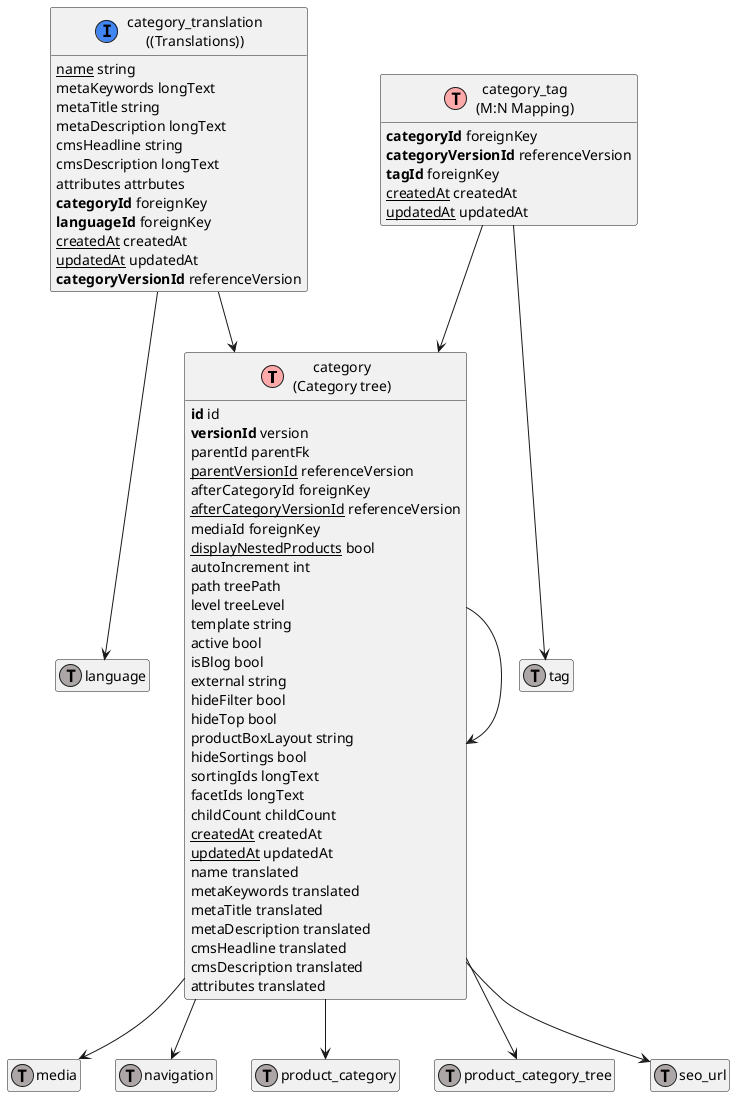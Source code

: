 @startuml
' uncomment the line below if you're using computer with a retina display
' skinparam dpi 300
!define Table(name,desc) class name as "desc" << (T,#FFAAAA) >>
!define ForeignTable(name,desc) class name as "desc" << (T,#ada6a6) >>
!define TranslationTable(name,desc) class name as "desc" << (I,#4286f4) >>
' we use bold for primary key
' green color for unique
' and underscore for not_null
!define primary_key(x) <b>x</b>
!define unique(x) <color:green>x</color>
!define not_null(x) <u>x</u>
' other tags available:
' <i></i>
' <back:COLOR></color>, where color is a color name or html color code
' (#FFAACC)
' see: http://plantuml.com/classes.html#More
hide methods
hide stereotypes
hide empty members
skinparam backgroundColor #FFFFFF

' entities

Table(ShopwareCoreContentCategoryCategoryDefinition, "category\n(Category tree)") {
   primary_key(id) id
   primary_key(versionId) version
   parentId parentFk
   not_null(parentVersionId) referenceVersion
   afterCategoryId foreignKey
   not_null(afterCategoryVersionId) referenceVersion
   mediaId foreignKey
   not_null(displayNestedProducts) bool
   autoIncrement int
   path treePath
   level treeLevel
   template string
   active bool
   isBlog bool
   external string
   hideFilter bool
   hideTop bool
   productBoxLayout string
   hideSortings bool
   sortingIds longText
   facetIds longText
   childCount childCount
   not_null(createdAt) createdAt
   not_null(updatedAt) updatedAt
   name translated
   metaKeywords translated
   metaTitle translated
   metaDescription translated
   cmsHeadline translated
   cmsDescription translated
   attributes translated
}
TranslationTable(ShopwareCoreContentCategoryAggregateCategoryTranslationCategoryTranslationDefinition, "category_translation\n((Translations))") {
   not_null(name) string
   metaKeywords longText
   metaTitle string
   metaDescription longText
   cmsHeadline string
   cmsDescription longText
   attributes attrbutes
   primary_key(categoryId) foreignKey
   primary_key(languageId) foreignKey
   not_null(createdAt) createdAt
   not_null(updatedAt) updatedAt
   primary_key(categoryVersionId) referenceVersion
}
Table(ShopwareCoreContentCategoryAggregateCategoryTagCategoryTagDefinition, "category_tag\n(M:N Mapping)") {
   primary_key(categoryId) foreignKey
   primary_key(categoryVersionId) referenceVersion
   primary_key(tagId) foreignKey
   not_null(createdAt) createdAt
   not_null(updatedAt) updatedAt
}
ForeignTable(ShopwareCoreContentMediaMediaDefinition, "media") {
}
ForeignTable(ShopwareCoreContentNavigationNavigationDefinition, "navigation") {
}
ForeignTable(ShopwareCoreContentProductAggregateProductCategoryProductCategoryDefinition, "product_category") {
}
ForeignTable(ShopwareCoreContentProductAggregateProductCategoryTreeProductCategoryTreeDefinition, "product_category_tree") {
}
ForeignTable(ShopwareStorefrontFrameworkSeoSeoUrlDefinition, "seo_url") {
}
ForeignTable(ShopwareCoreSystemLanguageLanguageDefinition, "language") {
}
ForeignTable(ShopwareCoreFrameworkTagTagDefinition, "tag") {
}

' relationshipd

ShopwareCoreContentCategoryCategoryDefinition --> ShopwareCoreContentCategoryCategoryDefinition
ShopwareCoreContentCategoryCategoryDefinition --> ShopwareCoreContentMediaMediaDefinition
ShopwareCoreContentCategoryAggregateCategoryTranslationCategoryTranslationDefinition --> ShopwareCoreContentCategoryCategoryDefinition
ShopwareCoreContentCategoryCategoryDefinition --> ShopwareCoreContentNavigationNavigationDefinition
ShopwareCoreContentCategoryCategoryDefinition --> ShopwareCoreContentProductAggregateProductCategoryProductCategoryDefinition
ShopwareCoreContentCategoryCategoryDefinition --> ShopwareCoreContentProductAggregateProductCategoryTreeProductCategoryTreeDefinition
ShopwareCoreContentCategoryAggregateCategoryTagCategoryTagDefinition --> ShopwareCoreContentCategoryCategoryDefinition
ShopwareCoreContentCategoryCategoryDefinition --> ShopwareStorefrontFrameworkSeoSeoUrlDefinition
ShopwareCoreContentCategoryAggregateCategoryTranslationCategoryTranslationDefinition --> ShopwareCoreSystemLanguageLanguageDefinition
ShopwareCoreContentCategoryAggregateCategoryTagCategoryTagDefinition --> ShopwareCoreFrameworkTagTagDefinition
@enduml
